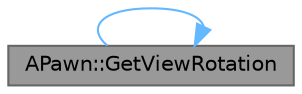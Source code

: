 digraph "APawn::GetViewRotation"
{
 // INTERACTIVE_SVG=YES
 // LATEX_PDF_SIZE
  bgcolor="transparent";
  edge [fontname=Helvetica,fontsize=10,labelfontname=Helvetica,labelfontsize=10];
  node [fontname=Helvetica,fontsize=10,shape=box,height=0.2,width=0.4];
  rankdir="LR";
  Node1 [id="Node000001",label="APawn::GetViewRotation",height=0.2,width=0.4,color="gray40", fillcolor="grey60", style="filled", fontcolor="black",tooltip="Get the view rotation of the Pawn (direction they are looking, normally Controller->ControlRotation)."];
  Node1 -> Node1 [id="edge1_Node000001_Node000001",color="steelblue1",style="solid",tooltip=" "];
}
